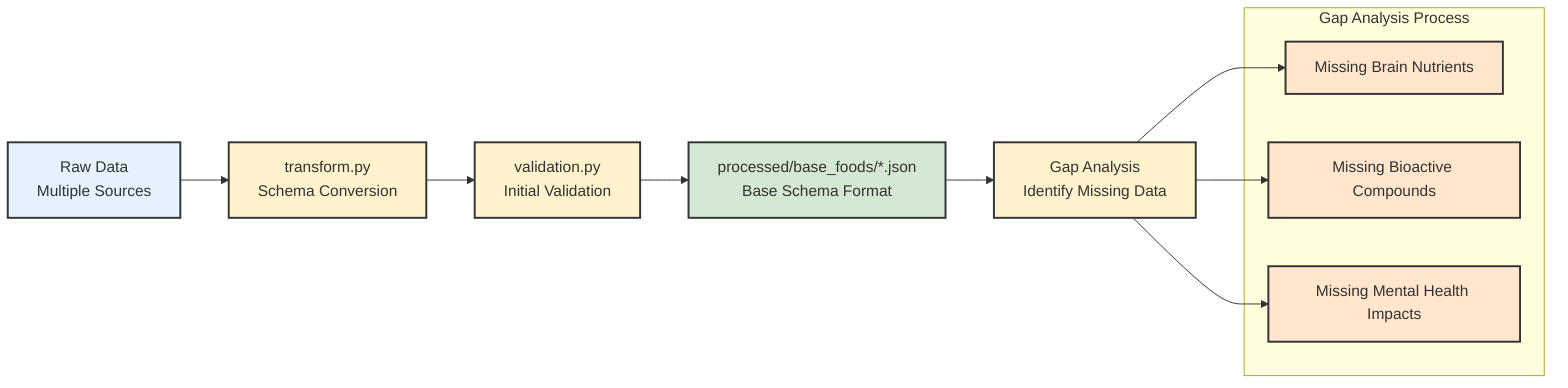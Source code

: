 flowchart LR
    %% Input Data
    RAW[Raw Data\nMultiple Sources]
    
    %% Processing Steps
    TRANSFORM[transform.py\nSchema Conversion]
    GAP[Gap Analysis\nIdentify Missing Data]
    VALIDATE[validation.py\nInitial Validation]
    
    %% Output Data
    PROCESSED[processed/base_foods/*.json\nBase Schema Format]
    
    %% Flow
    RAW --> TRANSFORM
    TRANSFORM --> VALIDATE
    VALIDATE --> PROCESSED
    PROCESSED --> GAP
    
    %% Gap Analysis Details
    subgraph "Gap Analysis Process"
        BRAIN_GAP[Missing Brain Nutrients]
        BIO_GAP[Missing Bioactive Compounds]
        IMPACT_GAP[Missing Mental Health Impacts]
    end
    
    GAP --> BRAIN_GAP
    GAP --> BIO_GAP
    GAP --> IMPACT_GAP
    
    %% Styling
    classDef input fill:#e6f3ff,stroke:#333,stroke-width:2px
    classDef process fill:#fff2cc,stroke:#333,stroke-width:2px
    classDef output fill:#d5e8d4,stroke:#333,stroke-width:2px
    classDef gap fill:#ffe6cc,stroke:#333,stroke-width:2px
    
    class RAW input
    class TRANSFORM,VALIDATE,GAP process
    class PROCESSED output
    class BRAIN_GAP,BIO_GAP,IMPACT_GAP gap